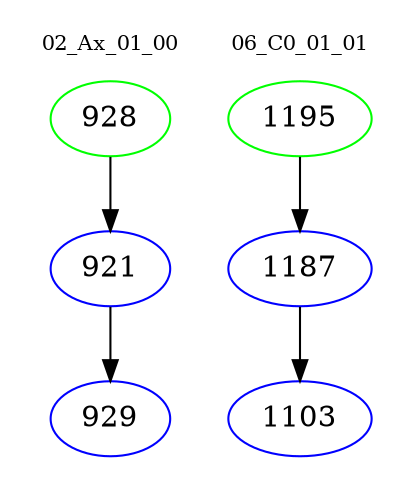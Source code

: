 digraph{
subgraph cluster_0 {
color = white
label = "02_Ax_01_00";
fontsize=10;
T0_928 [label="928", color="green"]
T0_928 -> T0_921 [color="black"]
T0_921 [label="921", color="blue"]
T0_921 -> T0_929 [color="black"]
T0_929 [label="929", color="blue"]
}
subgraph cluster_1 {
color = white
label = "06_C0_01_01";
fontsize=10;
T1_1195 [label="1195", color="green"]
T1_1195 -> T1_1187 [color="black"]
T1_1187 [label="1187", color="blue"]
T1_1187 -> T1_1103 [color="black"]
T1_1103 [label="1103", color="blue"]
}
}
